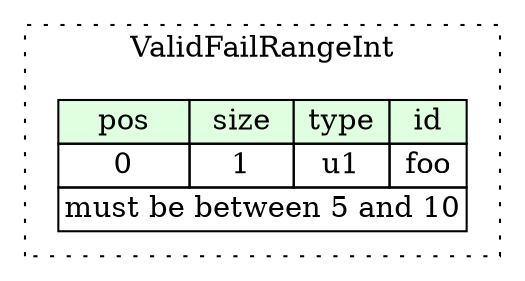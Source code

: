 digraph {
	rankdir=LR;
	node [shape=plaintext];
	subgraph cluster__valid_fail_range_int {
		label="ValidFailRangeInt";
		graph[style=dotted];

		valid_fail_range_int__seq [label=<<TABLE BORDER="0" CELLBORDER="1" CELLSPACING="0">
			<TR><TD BGCOLOR="#E0FFE0">pos</TD><TD BGCOLOR="#E0FFE0">size</TD><TD BGCOLOR="#E0FFE0">type</TD><TD BGCOLOR="#E0FFE0">id</TD></TR>
			<TR><TD PORT="foo_pos">0</TD><TD PORT="foo_size">1</TD><TD>u1</TD><TD PORT="foo_type">foo</TD></TR>
			<TR><TD COLSPAN="4" PORT="foo__valid">must be between 5 and 10</TD></TR>
		</TABLE>>];
	}
}

